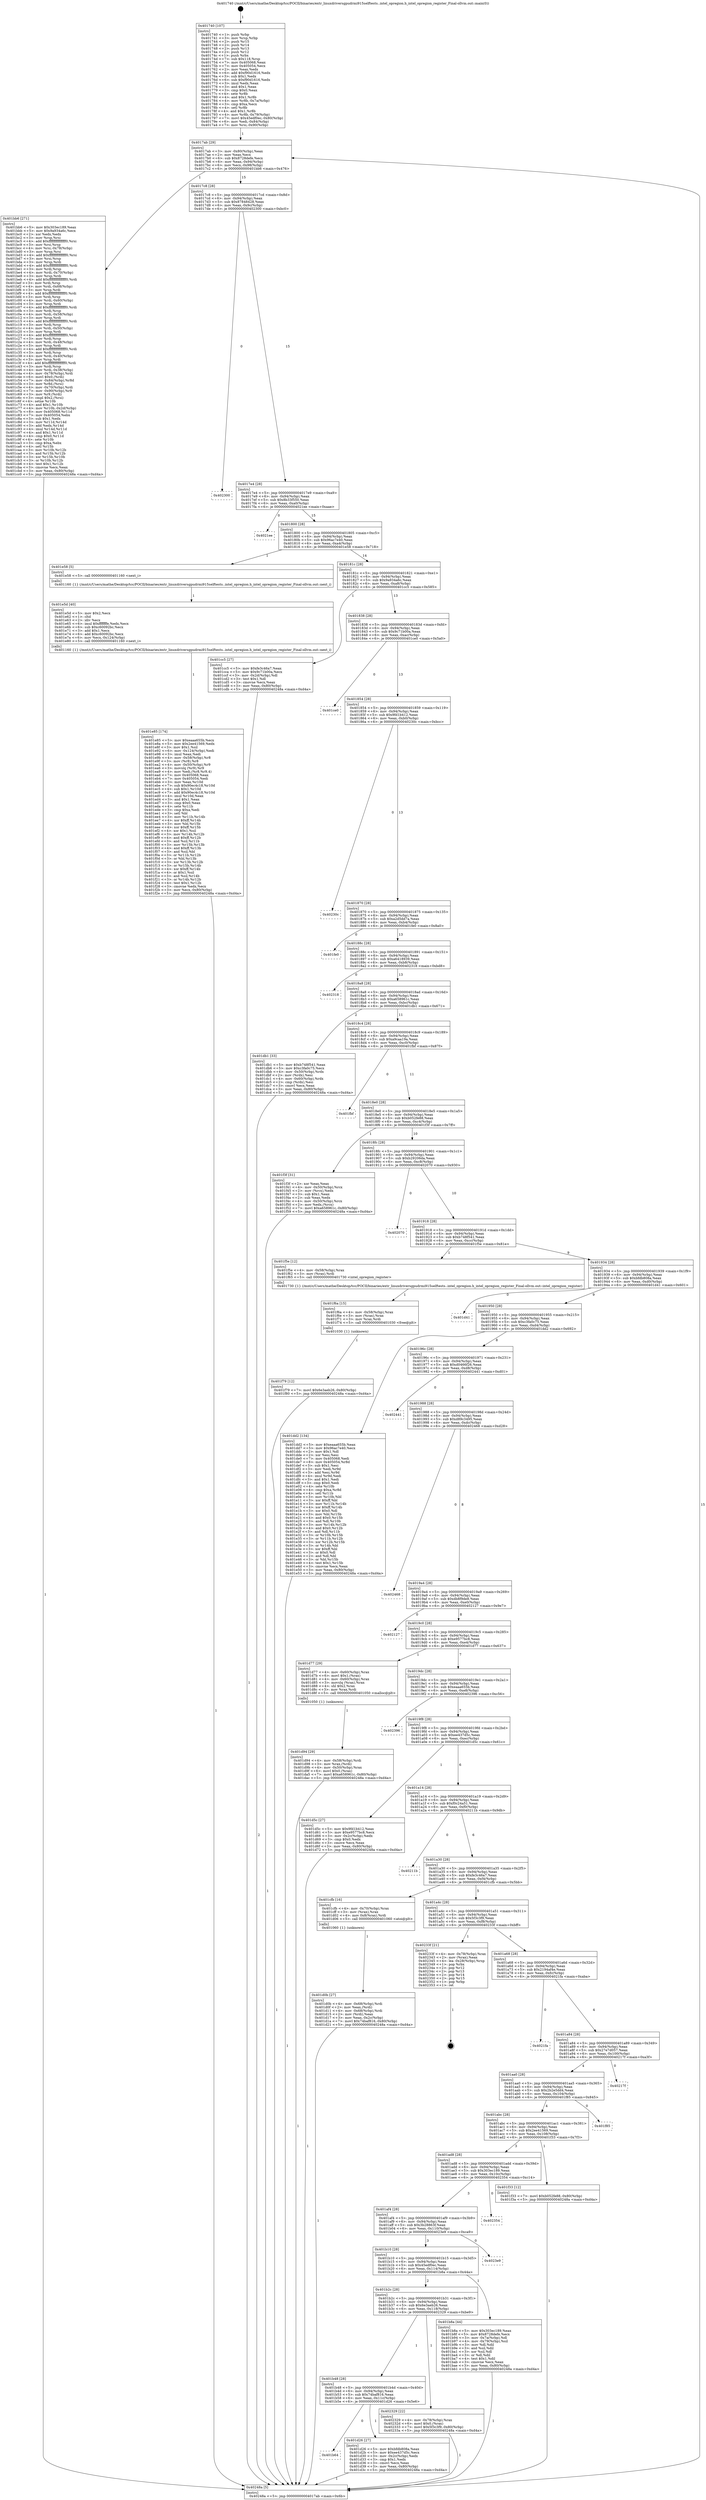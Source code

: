 digraph "0x401740" {
  label = "0x401740 (/mnt/c/Users/mathe/Desktop/tcc/POCII/binaries/extr_linuxdriversgpudrmi915selftests..intel_opregion.h_intel_opregion_register_Final-ollvm.out::main(0))"
  labelloc = "t"
  node[shape=record]

  Entry [label="",width=0.3,height=0.3,shape=circle,fillcolor=black,style=filled]
  "0x4017ab" [label="{
     0x4017ab [29]\l
     | [instrs]\l
     &nbsp;&nbsp;0x4017ab \<+3\>: mov -0x80(%rbp),%eax\l
     &nbsp;&nbsp;0x4017ae \<+2\>: mov %eax,%ecx\l
     &nbsp;&nbsp;0x4017b0 \<+6\>: sub $0x8728defe,%ecx\l
     &nbsp;&nbsp;0x4017b6 \<+6\>: mov %eax,-0x94(%rbp)\l
     &nbsp;&nbsp;0x4017bc \<+6\>: mov %ecx,-0x98(%rbp)\l
     &nbsp;&nbsp;0x4017c2 \<+6\>: je 0000000000401bb6 \<main+0x476\>\l
  }"]
  "0x401bb6" [label="{
     0x401bb6 [271]\l
     | [instrs]\l
     &nbsp;&nbsp;0x401bb6 \<+5\>: mov $0x303ec189,%eax\l
     &nbsp;&nbsp;0x401bbb \<+5\>: mov $0x9a934a6c,%ecx\l
     &nbsp;&nbsp;0x401bc0 \<+2\>: xor %edx,%edx\l
     &nbsp;&nbsp;0x401bc2 \<+3\>: mov %rsp,%rsi\l
     &nbsp;&nbsp;0x401bc5 \<+4\>: add $0xfffffffffffffff0,%rsi\l
     &nbsp;&nbsp;0x401bc9 \<+3\>: mov %rsi,%rsp\l
     &nbsp;&nbsp;0x401bcc \<+4\>: mov %rsi,-0x78(%rbp)\l
     &nbsp;&nbsp;0x401bd0 \<+3\>: mov %rsp,%rsi\l
     &nbsp;&nbsp;0x401bd3 \<+4\>: add $0xfffffffffffffff0,%rsi\l
     &nbsp;&nbsp;0x401bd7 \<+3\>: mov %rsi,%rsp\l
     &nbsp;&nbsp;0x401bda \<+3\>: mov %rsp,%rdi\l
     &nbsp;&nbsp;0x401bdd \<+4\>: add $0xfffffffffffffff0,%rdi\l
     &nbsp;&nbsp;0x401be1 \<+3\>: mov %rdi,%rsp\l
     &nbsp;&nbsp;0x401be4 \<+4\>: mov %rdi,-0x70(%rbp)\l
     &nbsp;&nbsp;0x401be8 \<+3\>: mov %rsp,%rdi\l
     &nbsp;&nbsp;0x401beb \<+4\>: add $0xfffffffffffffff0,%rdi\l
     &nbsp;&nbsp;0x401bef \<+3\>: mov %rdi,%rsp\l
     &nbsp;&nbsp;0x401bf2 \<+4\>: mov %rdi,-0x68(%rbp)\l
     &nbsp;&nbsp;0x401bf6 \<+3\>: mov %rsp,%rdi\l
     &nbsp;&nbsp;0x401bf9 \<+4\>: add $0xfffffffffffffff0,%rdi\l
     &nbsp;&nbsp;0x401bfd \<+3\>: mov %rdi,%rsp\l
     &nbsp;&nbsp;0x401c00 \<+4\>: mov %rdi,-0x60(%rbp)\l
     &nbsp;&nbsp;0x401c04 \<+3\>: mov %rsp,%rdi\l
     &nbsp;&nbsp;0x401c07 \<+4\>: add $0xfffffffffffffff0,%rdi\l
     &nbsp;&nbsp;0x401c0b \<+3\>: mov %rdi,%rsp\l
     &nbsp;&nbsp;0x401c0e \<+4\>: mov %rdi,-0x58(%rbp)\l
     &nbsp;&nbsp;0x401c12 \<+3\>: mov %rsp,%rdi\l
     &nbsp;&nbsp;0x401c15 \<+4\>: add $0xfffffffffffffff0,%rdi\l
     &nbsp;&nbsp;0x401c19 \<+3\>: mov %rdi,%rsp\l
     &nbsp;&nbsp;0x401c1c \<+4\>: mov %rdi,-0x50(%rbp)\l
     &nbsp;&nbsp;0x401c20 \<+3\>: mov %rsp,%rdi\l
     &nbsp;&nbsp;0x401c23 \<+4\>: add $0xfffffffffffffff0,%rdi\l
     &nbsp;&nbsp;0x401c27 \<+3\>: mov %rdi,%rsp\l
     &nbsp;&nbsp;0x401c2a \<+4\>: mov %rdi,-0x48(%rbp)\l
     &nbsp;&nbsp;0x401c2e \<+3\>: mov %rsp,%rdi\l
     &nbsp;&nbsp;0x401c31 \<+4\>: add $0xfffffffffffffff0,%rdi\l
     &nbsp;&nbsp;0x401c35 \<+3\>: mov %rdi,%rsp\l
     &nbsp;&nbsp;0x401c38 \<+4\>: mov %rdi,-0x40(%rbp)\l
     &nbsp;&nbsp;0x401c3c \<+3\>: mov %rsp,%rdi\l
     &nbsp;&nbsp;0x401c3f \<+4\>: add $0xfffffffffffffff0,%rdi\l
     &nbsp;&nbsp;0x401c43 \<+3\>: mov %rdi,%rsp\l
     &nbsp;&nbsp;0x401c46 \<+4\>: mov %rdi,-0x38(%rbp)\l
     &nbsp;&nbsp;0x401c4a \<+4\>: mov -0x78(%rbp),%rdi\l
     &nbsp;&nbsp;0x401c4e \<+6\>: movl $0x0,(%rdi)\l
     &nbsp;&nbsp;0x401c54 \<+7\>: mov -0x84(%rbp),%r8d\l
     &nbsp;&nbsp;0x401c5b \<+3\>: mov %r8d,(%rsi)\l
     &nbsp;&nbsp;0x401c5e \<+4\>: mov -0x70(%rbp),%rdi\l
     &nbsp;&nbsp;0x401c62 \<+7\>: mov -0x90(%rbp),%r9\l
     &nbsp;&nbsp;0x401c69 \<+3\>: mov %r9,(%rdi)\l
     &nbsp;&nbsp;0x401c6c \<+3\>: cmpl $0x2,(%rsi)\l
     &nbsp;&nbsp;0x401c6f \<+4\>: setne %r10b\l
     &nbsp;&nbsp;0x401c73 \<+4\>: and $0x1,%r10b\l
     &nbsp;&nbsp;0x401c77 \<+4\>: mov %r10b,-0x2d(%rbp)\l
     &nbsp;&nbsp;0x401c7b \<+8\>: mov 0x405068,%r11d\l
     &nbsp;&nbsp;0x401c83 \<+7\>: mov 0x405054,%ebx\l
     &nbsp;&nbsp;0x401c8a \<+3\>: sub $0x1,%edx\l
     &nbsp;&nbsp;0x401c8d \<+3\>: mov %r11d,%r14d\l
     &nbsp;&nbsp;0x401c90 \<+3\>: add %edx,%r14d\l
     &nbsp;&nbsp;0x401c93 \<+4\>: imul %r14d,%r11d\l
     &nbsp;&nbsp;0x401c97 \<+4\>: and $0x1,%r11d\l
     &nbsp;&nbsp;0x401c9b \<+4\>: cmp $0x0,%r11d\l
     &nbsp;&nbsp;0x401c9f \<+4\>: sete %r10b\l
     &nbsp;&nbsp;0x401ca3 \<+3\>: cmp $0xa,%ebx\l
     &nbsp;&nbsp;0x401ca6 \<+4\>: setl %r15b\l
     &nbsp;&nbsp;0x401caa \<+3\>: mov %r10b,%r12b\l
     &nbsp;&nbsp;0x401cad \<+3\>: and %r15b,%r12b\l
     &nbsp;&nbsp;0x401cb0 \<+3\>: xor %r15b,%r10b\l
     &nbsp;&nbsp;0x401cb3 \<+3\>: or %r10b,%r12b\l
     &nbsp;&nbsp;0x401cb6 \<+4\>: test $0x1,%r12b\l
     &nbsp;&nbsp;0x401cba \<+3\>: cmovne %ecx,%eax\l
     &nbsp;&nbsp;0x401cbd \<+3\>: mov %eax,-0x80(%rbp)\l
     &nbsp;&nbsp;0x401cc0 \<+5\>: jmp 000000000040248a \<main+0xd4a\>\l
  }"]
  "0x4017c8" [label="{
     0x4017c8 [28]\l
     | [instrs]\l
     &nbsp;&nbsp;0x4017c8 \<+5\>: jmp 00000000004017cd \<main+0x8d\>\l
     &nbsp;&nbsp;0x4017cd \<+6\>: mov -0x94(%rbp),%eax\l
     &nbsp;&nbsp;0x4017d3 \<+5\>: sub $0x87848428,%eax\l
     &nbsp;&nbsp;0x4017d8 \<+6\>: mov %eax,-0x9c(%rbp)\l
     &nbsp;&nbsp;0x4017de \<+6\>: je 0000000000402300 \<main+0xbc0\>\l
  }"]
  Exit [label="",width=0.3,height=0.3,shape=circle,fillcolor=black,style=filled,peripheries=2]
  "0x402300" [label="{
     0x402300\l
  }", style=dashed]
  "0x4017e4" [label="{
     0x4017e4 [28]\l
     | [instrs]\l
     &nbsp;&nbsp;0x4017e4 \<+5\>: jmp 00000000004017e9 \<main+0xa9\>\l
     &nbsp;&nbsp;0x4017e9 \<+6\>: mov -0x94(%rbp),%eax\l
     &nbsp;&nbsp;0x4017ef \<+5\>: sub $0x8b33f550,%eax\l
     &nbsp;&nbsp;0x4017f4 \<+6\>: mov %eax,-0xa0(%rbp)\l
     &nbsp;&nbsp;0x4017fa \<+6\>: je 00000000004021ee \<main+0xaae\>\l
  }"]
  "0x401f79" [label="{
     0x401f79 [12]\l
     | [instrs]\l
     &nbsp;&nbsp;0x401f79 \<+7\>: movl $0x6e3aeb26,-0x80(%rbp)\l
     &nbsp;&nbsp;0x401f80 \<+5\>: jmp 000000000040248a \<main+0xd4a\>\l
  }"]
  "0x4021ee" [label="{
     0x4021ee\l
  }", style=dashed]
  "0x401800" [label="{
     0x401800 [28]\l
     | [instrs]\l
     &nbsp;&nbsp;0x401800 \<+5\>: jmp 0000000000401805 \<main+0xc5\>\l
     &nbsp;&nbsp;0x401805 \<+6\>: mov -0x94(%rbp),%eax\l
     &nbsp;&nbsp;0x40180b \<+5\>: sub $0x96ac7e40,%eax\l
     &nbsp;&nbsp;0x401810 \<+6\>: mov %eax,-0xa4(%rbp)\l
     &nbsp;&nbsp;0x401816 \<+6\>: je 0000000000401e58 \<main+0x718\>\l
  }"]
  "0x401f6a" [label="{
     0x401f6a [15]\l
     | [instrs]\l
     &nbsp;&nbsp;0x401f6a \<+4\>: mov -0x58(%rbp),%rax\l
     &nbsp;&nbsp;0x401f6e \<+3\>: mov (%rax),%rax\l
     &nbsp;&nbsp;0x401f71 \<+3\>: mov %rax,%rdi\l
     &nbsp;&nbsp;0x401f74 \<+5\>: call 0000000000401030 \<free@plt\>\l
     | [calls]\l
     &nbsp;&nbsp;0x401030 \{1\} (unknown)\l
  }"]
  "0x401e58" [label="{
     0x401e58 [5]\l
     | [instrs]\l
     &nbsp;&nbsp;0x401e58 \<+5\>: call 0000000000401160 \<next_i\>\l
     | [calls]\l
     &nbsp;&nbsp;0x401160 \{1\} (/mnt/c/Users/mathe/Desktop/tcc/POCII/binaries/extr_linuxdriversgpudrmi915selftests..intel_opregion.h_intel_opregion_register_Final-ollvm.out::next_i)\l
  }"]
  "0x40181c" [label="{
     0x40181c [28]\l
     | [instrs]\l
     &nbsp;&nbsp;0x40181c \<+5\>: jmp 0000000000401821 \<main+0xe1\>\l
     &nbsp;&nbsp;0x401821 \<+6\>: mov -0x94(%rbp),%eax\l
     &nbsp;&nbsp;0x401827 \<+5\>: sub $0x9a934a6c,%eax\l
     &nbsp;&nbsp;0x40182c \<+6\>: mov %eax,-0xa8(%rbp)\l
     &nbsp;&nbsp;0x401832 \<+6\>: je 0000000000401cc5 \<main+0x585\>\l
  }"]
  "0x401e85" [label="{
     0x401e85 [174]\l
     | [instrs]\l
     &nbsp;&nbsp;0x401e85 \<+5\>: mov $0xeaaa655b,%ecx\l
     &nbsp;&nbsp;0x401e8a \<+5\>: mov $0x2ee41569,%edx\l
     &nbsp;&nbsp;0x401e8f \<+3\>: mov $0x1,%sil\l
     &nbsp;&nbsp;0x401e92 \<+6\>: mov -0x124(%rbp),%edi\l
     &nbsp;&nbsp;0x401e98 \<+3\>: imul %eax,%edi\l
     &nbsp;&nbsp;0x401e9b \<+4\>: mov -0x58(%rbp),%r8\l
     &nbsp;&nbsp;0x401e9f \<+3\>: mov (%r8),%r8\l
     &nbsp;&nbsp;0x401ea2 \<+4\>: mov -0x50(%rbp),%r9\l
     &nbsp;&nbsp;0x401ea6 \<+3\>: movslq (%r9),%r9\l
     &nbsp;&nbsp;0x401ea9 \<+4\>: mov %edi,(%r8,%r9,4)\l
     &nbsp;&nbsp;0x401ead \<+7\>: mov 0x405068,%eax\l
     &nbsp;&nbsp;0x401eb4 \<+7\>: mov 0x405054,%edi\l
     &nbsp;&nbsp;0x401ebb \<+3\>: mov %eax,%r10d\l
     &nbsp;&nbsp;0x401ebe \<+7\>: sub $0x90ec4c18,%r10d\l
     &nbsp;&nbsp;0x401ec5 \<+4\>: sub $0x1,%r10d\l
     &nbsp;&nbsp;0x401ec9 \<+7\>: add $0x90ec4c18,%r10d\l
     &nbsp;&nbsp;0x401ed0 \<+4\>: imul %r10d,%eax\l
     &nbsp;&nbsp;0x401ed4 \<+3\>: and $0x1,%eax\l
     &nbsp;&nbsp;0x401ed7 \<+3\>: cmp $0x0,%eax\l
     &nbsp;&nbsp;0x401eda \<+4\>: sete %r11b\l
     &nbsp;&nbsp;0x401ede \<+3\>: cmp $0xa,%edi\l
     &nbsp;&nbsp;0x401ee1 \<+3\>: setl %bl\l
     &nbsp;&nbsp;0x401ee4 \<+3\>: mov %r11b,%r14b\l
     &nbsp;&nbsp;0x401ee7 \<+4\>: xor $0xff,%r14b\l
     &nbsp;&nbsp;0x401eeb \<+3\>: mov %bl,%r15b\l
     &nbsp;&nbsp;0x401eee \<+4\>: xor $0xff,%r15b\l
     &nbsp;&nbsp;0x401ef2 \<+4\>: xor $0x1,%sil\l
     &nbsp;&nbsp;0x401ef6 \<+3\>: mov %r14b,%r12b\l
     &nbsp;&nbsp;0x401ef9 \<+4\>: and $0xff,%r12b\l
     &nbsp;&nbsp;0x401efd \<+3\>: and %sil,%r11b\l
     &nbsp;&nbsp;0x401f00 \<+3\>: mov %r15b,%r13b\l
     &nbsp;&nbsp;0x401f03 \<+4\>: and $0xff,%r13b\l
     &nbsp;&nbsp;0x401f07 \<+3\>: and %sil,%bl\l
     &nbsp;&nbsp;0x401f0a \<+3\>: or %r11b,%r12b\l
     &nbsp;&nbsp;0x401f0d \<+3\>: or %bl,%r13b\l
     &nbsp;&nbsp;0x401f10 \<+3\>: xor %r13b,%r12b\l
     &nbsp;&nbsp;0x401f13 \<+3\>: or %r15b,%r14b\l
     &nbsp;&nbsp;0x401f16 \<+4\>: xor $0xff,%r14b\l
     &nbsp;&nbsp;0x401f1a \<+4\>: or $0x1,%sil\l
     &nbsp;&nbsp;0x401f1e \<+3\>: and %sil,%r14b\l
     &nbsp;&nbsp;0x401f21 \<+3\>: or %r14b,%r12b\l
     &nbsp;&nbsp;0x401f24 \<+4\>: test $0x1,%r12b\l
     &nbsp;&nbsp;0x401f28 \<+3\>: cmovne %edx,%ecx\l
     &nbsp;&nbsp;0x401f2b \<+3\>: mov %ecx,-0x80(%rbp)\l
     &nbsp;&nbsp;0x401f2e \<+5\>: jmp 000000000040248a \<main+0xd4a\>\l
  }"]
  "0x401cc5" [label="{
     0x401cc5 [27]\l
     | [instrs]\l
     &nbsp;&nbsp;0x401cc5 \<+5\>: mov $0xfe3c46a7,%eax\l
     &nbsp;&nbsp;0x401cca \<+5\>: mov $0x9c71b00a,%ecx\l
     &nbsp;&nbsp;0x401ccf \<+3\>: mov -0x2d(%rbp),%dl\l
     &nbsp;&nbsp;0x401cd2 \<+3\>: test $0x1,%dl\l
     &nbsp;&nbsp;0x401cd5 \<+3\>: cmovne %ecx,%eax\l
     &nbsp;&nbsp;0x401cd8 \<+3\>: mov %eax,-0x80(%rbp)\l
     &nbsp;&nbsp;0x401cdb \<+5\>: jmp 000000000040248a \<main+0xd4a\>\l
  }"]
  "0x401838" [label="{
     0x401838 [28]\l
     | [instrs]\l
     &nbsp;&nbsp;0x401838 \<+5\>: jmp 000000000040183d \<main+0xfd\>\l
     &nbsp;&nbsp;0x40183d \<+6\>: mov -0x94(%rbp),%eax\l
     &nbsp;&nbsp;0x401843 \<+5\>: sub $0x9c71b00a,%eax\l
     &nbsp;&nbsp;0x401848 \<+6\>: mov %eax,-0xac(%rbp)\l
     &nbsp;&nbsp;0x40184e \<+6\>: je 0000000000401ce0 \<main+0x5a0\>\l
  }"]
  "0x401e5d" [label="{
     0x401e5d [40]\l
     | [instrs]\l
     &nbsp;&nbsp;0x401e5d \<+5\>: mov $0x2,%ecx\l
     &nbsp;&nbsp;0x401e62 \<+1\>: cltd\l
     &nbsp;&nbsp;0x401e63 \<+2\>: idiv %ecx\l
     &nbsp;&nbsp;0x401e65 \<+6\>: imul $0xfffffffe,%edx,%ecx\l
     &nbsp;&nbsp;0x401e6b \<+6\>: sub $0xc60092bc,%ecx\l
     &nbsp;&nbsp;0x401e71 \<+3\>: add $0x1,%ecx\l
     &nbsp;&nbsp;0x401e74 \<+6\>: add $0xc60092bc,%ecx\l
     &nbsp;&nbsp;0x401e7a \<+6\>: mov %ecx,-0x124(%rbp)\l
     &nbsp;&nbsp;0x401e80 \<+5\>: call 0000000000401160 \<next_i\>\l
     | [calls]\l
     &nbsp;&nbsp;0x401160 \{1\} (/mnt/c/Users/mathe/Desktop/tcc/POCII/binaries/extr_linuxdriversgpudrmi915selftests..intel_opregion.h_intel_opregion_register_Final-ollvm.out::next_i)\l
  }"]
  "0x401ce0" [label="{
     0x401ce0\l
  }", style=dashed]
  "0x401854" [label="{
     0x401854 [28]\l
     | [instrs]\l
     &nbsp;&nbsp;0x401854 \<+5\>: jmp 0000000000401859 \<main+0x119\>\l
     &nbsp;&nbsp;0x401859 \<+6\>: mov -0x94(%rbp),%eax\l
     &nbsp;&nbsp;0x40185f \<+5\>: sub $0x9fd1b412,%eax\l
     &nbsp;&nbsp;0x401864 \<+6\>: mov %eax,-0xb0(%rbp)\l
     &nbsp;&nbsp;0x40186a \<+6\>: je 000000000040230c \<main+0xbcc\>\l
  }"]
  "0x401d94" [label="{
     0x401d94 [29]\l
     | [instrs]\l
     &nbsp;&nbsp;0x401d94 \<+4\>: mov -0x58(%rbp),%rdi\l
     &nbsp;&nbsp;0x401d98 \<+3\>: mov %rax,(%rdi)\l
     &nbsp;&nbsp;0x401d9b \<+4\>: mov -0x50(%rbp),%rax\l
     &nbsp;&nbsp;0x401d9f \<+6\>: movl $0x0,(%rax)\l
     &nbsp;&nbsp;0x401da5 \<+7\>: movl $0xa658961c,-0x80(%rbp)\l
     &nbsp;&nbsp;0x401dac \<+5\>: jmp 000000000040248a \<main+0xd4a\>\l
  }"]
  "0x40230c" [label="{
     0x40230c\l
  }", style=dashed]
  "0x401870" [label="{
     0x401870 [28]\l
     | [instrs]\l
     &nbsp;&nbsp;0x401870 \<+5\>: jmp 0000000000401875 \<main+0x135\>\l
     &nbsp;&nbsp;0x401875 \<+6\>: mov -0x94(%rbp),%eax\l
     &nbsp;&nbsp;0x40187b \<+5\>: sub $0xa2d5dd7a,%eax\l
     &nbsp;&nbsp;0x401880 \<+6\>: mov %eax,-0xb4(%rbp)\l
     &nbsp;&nbsp;0x401886 \<+6\>: je 0000000000401fe0 \<main+0x8a0\>\l
  }"]
  "0x401b64" [label="{
     0x401b64\l
  }", style=dashed]
  "0x401fe0" [label="{
     0x401fe0\l
  }", style=dashed]
  "0x40188c" [label="{
     0x40188c [28]\l
     | [instrs]\l
     &nbsp;&nbsp;0x40188c \<+5\>: jmp 0000000000401891 \<main+0x151\>\l
     &nbsp;&nbsp;0x401891 \<+6\>: mov -0x94(%rbp),%eax\l
     &nbsp;&nbsp;0x401897 \<+5\>: sub $0xa6418939,%eax\l
     &nbsp;&nbsp;0x40189c \<+6\>: mov %eax,-0xb8(%rbp)\l
     &nbsp;&nbsp;0x4018a2 \<+6\>: je 0000000000402318 \<main+0xbd8\>\l
  }"]
  "0x401d26" [label="{
     0x401d26 [27]\l
     | [instrs]\l
     &nbsp;&nbsp;0x401d26 \<+5\>: mov $0xbfdb808a,%eax\l
     &nbsp;&nbsp;0x401d2b \<+5\>: mov $0xee437d5c,%ecx\l
     &nbsp;&nbsp;0x401d30 \<+3\>: mov -0x2c(%rbp),%edx\l
     &nbsp;&nbsp;0x401d33 \<+3\>: cmp $0x1,%edx\l
     &nbsp;&nbsp;0x401d36 \<+3\>: cmovl %ecx,%eax\l
     &nbsp;&nbsp;0x401d39 \<+3\>: mov %eax,-0x80(%rbp)\l
     &nbsp;&nbsp;0x401d3c \<+5\>: jmp 000000000040248a \<main+0xd4a\>\l
  }"]
  "0x402318" [label="{
     0x402318\l
  }", style=dashed]
  "0x4018a8" [label="{
     0x4018a8 [28]\l
     | [instrs]\l
     &nbsp;&nbsp;0x4018a8 \<+5\>: jmp 00000000004018ad \<main+0x16d\>\l
     &nbsp;&nbsp;0x4018ad \<+6\>: mov -0x94(%rbp),%eax\l
     &nbsp;&nbsp;0x4018b3 \<+5\>: sub $0xa658961c,%eax\l
     &nbsp;&nbsp;0x4018b8 \<+6\>: mov %eax,-0xbc(%rbp)\l
     &nbsp;&nbsp;0x4018be \<+6\>: je 0000000000401db1 \<main+0x671\>\l
  }"]
  "0x401b48" [label="{
     0x401b48 [28]\l
     | [instrs]\l
     &nbsp;&nbsp;0x401b48 \<+5\>: jmp 0000000000401b4d \<main+0x40d\>\l
     &nbsp;&nbsp;0x401b4d \<+6\>: mov -0x94(%rbp),%eax\l
     &nbsp;&nbsp;0x401b53 \<+5\>: sub $0x74baf816,%eax\l
     &nbsp;&nbsp;0x401b58 \<+6\>: mov %eax,-0x11c(%rbp)\l
     &nbsp;&nbsp;0x401b5e \<+6\>: je 0000000000401d26 \<main+0x5e6\>\l
  }"]
  "0x401db1" [label="{
     0x401db1 [33]\l
     | [instrs]\l
     &nbsp;&nbsp;0x401db1 \<+5\>: mov $0xb748f541,%eax\l
     &nbsp;&nbsp;0x401db6 \<+5\>: mov $0xc3fa0c75,%ecx\l
     &nbsp;&nbsp;0x401dbb \<+4\>: mov -0x50(%rbp),%rdx\l
     &nbsp;&nbsp;0x401dbf \<+2\>: mov (%rdx),%esi\l
     &nbsp;&nbsp;0x401dc1 \<+4\>: mov -0x60(%rbp),%rdx\l
     &nbsp;&nbsp;0x401dc5 \<+2\>: cmp (%rdx),%esi\l
     &nbsp;&nbsp;0x401dc7 \<+3\>: cmovl %ecx,%eax\l
     &nbsp;&nbsp;0x401dca \<+3\>: mov %eax,-0x80(%rbp)\l
     &nbsp;&nbsp;0x401dcd \<+5\>: jmp 000000000040248a \<main+0xd4a\>\l
  }"]
  "0x4018c4" [label="{
     0x4018c4 [28]\l
     | [instrs]\l
     &nbsp;&nbsp;0x4018c4 \<+5\>: jmp 00000000004018c9 \<main+0x189\>\l
     &nbsp;&nbsp;0x4018c9 \<+6\>: mov -0x94(%rbp),%eax\l
     &nbsp;&nbsp;0x4018cf \<+5\>: sub $0xa9caa19a,%eax\l
     &nbsp;&nbsp;0x4018d4 \<+6\>: mov %eax,-0xc0(%rbp)\l
     &nbsp;&nbsp;0x4018da \<+6\>: je 0000000000401fbf \<main+0x87f\>\l
  }"]
  "0x402329" [label="{
     0x402329 [22]\l
     | [instrs]\l
     &nbsp;&nbsp;0x402329 \<+4\>: mov -0x78(%rbp),%rax\l
     &nbsp;&nbsp;0x40232d \<+6\>: movl $0x0,(%rax)\l
     &nbsp;&nbsp;0x402333 \<+7\>: movl $0x5f3c3f9,-0x80(%rbp)\l
     &nbsp;&nbsp;0x40233a \<+5\>: jmp 000000000040248a \<main+0xd4a\>\l
  }"]
  "0x401fbf" [label="{
     0x401fbf\l
  }", style=dashed]
  "0x4018e0" [label="{
     0x4018e0 [28]\l
     | [instrs]\l
     &nbsp;&nbsp;0x4018e0 \<+5\>: jmp 00000000004018e5 \<main+0x1a5\>\l
     &nbsp;&nbsp;0x4018e5 \<+6\>: mov -0x94(%rbp),%eax\l
     &nbsp;&nbsp;0x4018eb \<+5\>: sub $0xb052fe88,%eax\l
     &nbsp;&nbsp;0x4018f0 \<+6\>: mov %eax,-0xc4(%rbp)\l
     &nbsp;&nbsp;0x4018f6 \<+6\>: je 0000000000401f3f \<main+0x7ff\>\l
  }"]
  "0x401d0b" [label="{
     0x401d0b [27]\l
     | [instrs]\l
     &nbsp;&nbsp;0x401d0b \<+4\>: mov -0x68(%rbp),%rdi\l
     &nbsp;&nbsp;0x401d0f \<+2\>: mov %eax,(%rdi)\l
     &nbsp;&nbsp;0x401d11 \<+4\>: mov -0x68(%rbp),%rdi\l
     &nbsp;&nbsp;0x401d15 \<+2\>: mov (%rdi),%eax\l
     &nbsp;&nbsp;0x401d17 \<+3\>: mov %eax,-0x2c(%rbp)\l
     &nbsp;&nbsp;0x401d1a \<+7\>: movl $0x74baf816,-0x80(%rbp)\l
     &nbsp;&nbsp;0x401d21 \<+5\>: jmp 000000000040248a \<main+0xd4a\>\l
  }"]
  "0x401f3f" [label="{
     0x401f3f [31]\l
     | [instrs]\l
     &nbsp;&nbsp;0x401f3f \<+2\>: xor %eax,%eax\l
     &nbsp;&nbsp;0x401f41 \<+4\>: mov -0x50(%rbp),%rcx\l
     &nbsp;&nbsp;0x401f45 \<+2\>: mov (%rcx),%edx\l
     &nbsp;&nbsp;0x401f47 \<+3\>: sub $0x1,%eax\l
     &nbsp;&nbsp;0x401f4a \<+2\>: sub %eax,%edx\l
     &nbsp;&nbsp;0x401f4c \<+4\>: mov -0x50(%rbp),%rcx\l
     &nbsp;&nbsp;0x401f50 \<+2\>: mov %edx,(%rcx)\l
     &nbsp;&nbsp;0x401f52 \<+7\>: movl $0xa658961c,-0x80(%rbp)\l
     &nbsp;&nbsp;0x401f59 \<+5\>: jmp 000000000040248a \<main+0xd4a\>\l
  }"]
  "0x4018fc" [label="{
     0x4018fc [28]\l
     | [instrs]\l
     &nbsp;&nbsp;0x4018fc \<+5\>: jmp 0000000000401901 \<main+0x1c1\>\l
     &nbsp;&nbsp;0x401901 \<+6\>: mov -0x94(%rbp),%eax\l
     &nbsp;&nbsp;0x401907 \<+5\>: sub $0xb29206da,%eax\l
     &nbsp;&nbsp;0x40190c \<+6\>: mov %eax,-0xc8(%rbp)\l
     &nbsp;&nbsp;0x401912 \<+6\>: je 0000000000402070 \<main+0x930\>\l
  }"]
  "0x401740" [label="{
     0x401740 [107]\l
     | [instrs]\l
     &nbsp;&nbsp;0x401740 \<+1\>: push %rbp\l
     &nbsp;&nbsp;0x401741 \<+3\>: mov %rsp,%rbp\l
     &nbsp;&nbsp;0x401744 \<+2\>: push %r15\l
     &nbsp;&nbsp;0x401746 \<+2\>: push %r14\l
     &nbsp;&nbsp;0x401748 \<+2\>: push %r13\l
     &nbsp;&nbsp;0x40174a \<+2\>: push %r12\l
     &nbsp;&nbsp;0x40174c \<+1\>: push %rbx\l
     &nbsp;&nbsp;0x40174d \<+7\>: sub $0x118,%rsp\l
     &nbsp;&nbsp;0x401754 \<+7\>: mov 0x405068,%eax\l
     &nbsp;&nbsp;0x40175b \<+7\>: mov 0x405054,%ecx\l
     &nbsp;&nbsp;0x401762 \<+2\>: mov %eax,%edx\l
     &nbsp;&nbsp;0x401764 \<+6\>: add $0xf90d1616,%edx\l
     &nbsp;&nbsp;0x40176a \<+3\>: sub $0x1,%edx\l
     &nbsp;&nbsp;0x40176d \<+6\>: sub $0xf90d1616,%edx\l
     &nbsp;&nbsp;0x401773 \<+3\>: imul %edx,%eax\l
     &nbsp;&nbsp;0x401776 \<+3\>: and $0x1,%eax\l
     &nbsp;&nbsp;0x401779 \<+3\>: cmp $0x0,%eax\l
     &nbsp;&nbsp;0x40177c \<+4\>: sete %r8b\l
     &nbsp;&nbsp;0x401780 \<+4\>: and $0x1,%r8b\l
     &nbsp;&nbsp;0x401784 \<+4\>: mov %r8b,-0x7a(%rbp)\l
     &nbsp;&nbsp;0x401788 \<+3\>: cmp $0xa,%ecx\l
     &nbsp;&nbsp;0x40178b \<+4\>: setl %r8b\l
     &nbsp;&nbsp;0x40178f \<+4\>: and $0x1,%r8b\l
     &nbsp;&nbsp;0x401793 \<+4\>: mov %r8b,-0x79(%rbp)\l
     &nbsp;&nbsp;0x401797 \<+7\>: movl $0x45edf0ec,-0x80(%rbp)\l
     &nbsp;&nbsp;0x40179e \<+6\>: mov %edi,-0x84(%rbp)\l
     &nbsp;&nbsp;0x4017a4 \<+7\>: mov %rsi,-0x90(%rbp)\l
  }"]
  "0x402070" [label="{
     0x402070\l
  }", style=dashed]
  "0x401918" [label="{
     0x401918 [28]\l
     | [instrs]\l
     &nbsp;&nbsp;0x401918 \<+5\>: jmp 000000000040191d \<main+0x1dd\>\l
     &nbsp;&nbsp;0x40191d \<+6\>: mov -0x94(%rbp),%eax\l
     &nbsp;&nbsp;0x401923 \<+5\>: sub $0xb748f541,%eax\l
     &nbsp;&nbsp;0x401928 \<+6\>: mov %eax,-0xcc(%rbp)\l
     &nbsp;&nbsp;0x40192e \<+6\>: je 0000000000401f5e \<main+0x81e\>\l
  }"]
  "0x40248a" [label="{
     0x40248a [5]\l
     | [instrs]\l
     &nbsp;&nbsp;0x40248a \<+5\>: jmp 00000000004017ab \<main+0x6b\>\l
  }"]
  "0x401f5e" [label="{
     0x401f5e [12]\l
     | [instrs]\l
     &nbsp;&nbsp;0x401f5e \<+4\>: mov -0x58(%rbp),%rax\l
     &nbsp;&nbsp;0x401f62 \<+3\>: mov (%rax),%rdi\l
     &nbsp;&nbsp;0x401f65 \<+5\>: call 0000000000401730 \<intel_opregion_register\>\l
     | [calls]\l
     &nbsp;&nbsp;0x401730 \{1\} (/mnt/c/Users/mathe/Desktop/tcc/POCII/binaries/extr_linuxdriversgpudrmi915selftests..intel_opregion.h_intel_opregion_register_Final-ollvm.out::intel_opregion_register)\l
  }"]
  "0x401934" [label="{
     0x401934 [28]\l
     | [instrs]\l
     &nbsp;&nbsp;0x401934 \<+5\>: jmp 0000000000401939 \<main+0x1f9\>\l
     &nbsp;&nbsp;0x401939 \<+6\>: mov -0x94(%rbp),%eax\l
     &nbsp;&nbsp;0x40193f \<+5\>: sub $0xbfdb808a,%eax\l
     &nbsp;&nbsp;0x401944 \<+6\>: mov %eax,-0xd0(%rbp)\l
     &nbsp;&nbsp;0x40194a \<+6\>: je 0000000000401d41 \<main+0x601\>\l
  }"]
  "0x401b2c" [label="{
     0x401b2c [28]\l
     | [instrs]\l
     &nbsp;&nbsp;0x401b2c \<+5\>: jmp 0000000000401b31 \<main+0x3f1\>\l
     &nbsp;&nbsp;0x401b31 \<+6\>: mov -0x94(%rbp),%eax\l
     &nbsp;&nbsp;0x401b37 \<+5\>: sub $0x6e3aeb26,%eax\l
     &nbsp;&nbsp;0x401b3c \<+6\>: mov %eax,-0x118(%rbp)\l
     &nbsp;&nbsp;0x401b42 \<+6\>: je 0000000000402329 \<main+0xbe9\>\l
  }"]
  "0x401d41" [label="{
     0x401d41\l
  }", style=dashed]
  "0x401950" [label="{
     0x401950 [28]\l
     | [instrs]\l
     &nbsp;&nbsp;0x401950 \<+5\>: jmp 0000000000401955 \<main+0x215\>\l
     &nbsp;&nbsp;0x401955 \<+6\>: mov -0x94(%rbp),%eax\l
     &nbsp;&nbsp;0x40195b \<+5\>: sub $0xc3fa0c75,%eax\l
     &nbsp;&nbsp;0x401960 \<+6\>: mov %eax,-0xd4(%rbp)\l
     &nbsp;&nbsp;0x401966 \<+6\>: je 0000000000401dd2 \<main+0x692\>\l
  }"]
  "0x401b8a" [label="{
     0x401b8a [44]\l
     | [instrs]\l
     &nbsp;&nbsp;0x401b8a \<+5\>: mov $0x303ec189,%eax\l
     &nbsp;&nbsp;0x401b8f \<+5\>: mov $0x8728defe,%ecx\l
     &nbsp;&nbsp;0x401b94 \<+3\>: mov -0x7a(%rbp),%dl\l
     &nbsp;&nbsp;0x401b97 \<+4\>: mov -0x79(%rbp),%sil\l
     &nbsp;&nbsp;0x401b9b \<+3\>: mov %dl,%dil\l
     &nbsp;&nbsp;0x401b9e \<+3\>: and %sil,%dil\l
     &nbsp;&nbsp;0x401ba1 \<+3\>: xor %sil,%dl\l
     &nbsp;&nbsp;0x401ba4 \<+3\>: or %dl,%dil\l
     &nbsp;&nbsp;0x401ba7 \<+4\>: test $0x1,%dil\l
     &nbsp;&nbsp;0x401bab \<+3\>: cmovne %ecx,%eax\l
     &nbsp;&nbsp;0x401bae \<+3\>: mov %eax,-0x80(%rbp)\l
     &nbsp;&nbsp;0x401bb1 \<+5\>: jmp 000000000040248a \<main+0xd4a\>\l
  }"]
  "0x401dd2" [label="{
     0x401dd2 [134]\l
     | [instrs]\l
     &nbsp;&nbsp;0x401dd2 \<+5\>: mov $0xeaaa655b,%eax\l
     &nbsp;&nbsp;0x401dd7 \<+5\>: mov $0x96ac7e40,%ecx\l
     &nbsp;&nbsp;0x401ddc \<+2\>: mov $0x1,%dl\l
     &nbsp;&nbsp;0x401dde \<+2\>: xor %esi,%esi\l
     &nbsp;&nbsp;0x401de0 \<+7\>: mov 0x405068,%edi\l
     &nbsp;&nbsp;0x401de7 \<+8\>: mov 0x405054,%r8d\l
     &nbsp;&nbsp;0x401def \<+3\>: sub $0x1,%esi\l
     &nbsp;&nbsp;0x401df2 \<+3\>: mov %edi,%r9d\l
     &nbsp;&nbsp;0x401df5 \<+3\>: add %esi,%r9d\l
     &nbsp;&nbsp;0x401df8 \<+4\>: imul %r9d,%edi\l
     &nbsp;&nbsp;0x401dfc \<+3\>: and $0x1,%edi\l
     &nbsp;&nbsp;0x401dff \<+3\>: cmp $0x0,%edi\l
     &nbsp;&nbsp;0x401e02 \<+4\>: sete %r10b\l
     &nbsp;&nbsp;0x401e06 \<+4\>: cmp $0xa,%r8d\l
     &nbsp;&nbsp;0x401e0a \<+4\>: setl %r11b\l
     &nbsp;&nbsp;0x401e0e \<+3\>: mov %r10b,%bl\l
     &nbsp;&nbsp;0x401e11 \<+3\>: xor $0xff,%bl\l
     &nbsp;&nbsp;0x401e14 \<+3\>: mov %r11b,%r14b\l
     &nbsp;&nbsp;0x401e17 \<+4\>: xor $0xff,%r14b\l
     &nbsp;&nbsp;0x401e1b \<+3\>: xor $0x0,%dl\l
     &nbsp;&nbsp;0x401e1e \<+3\>: mov %bl,%r15b\l
     &nbsp;&nbsp;0x401e21 \<+4\>: and $0x0,%r15b\l
     &nbsp;&nbsp;0x401e25 \<+3\>: and %dl,%r10b\l
     &nbsp;&nbsp;0x401e28 \<+3\>: mov %r14b,%r12b\l
     &nbsp;&nbsp;0x401e2b \<+4\>: and $0x0,%r12b\l
     &nbsp;&nbsp;0x401e2f \<+3\>: and %dl,%r11b\l
     &nbsp;&nbsp;0x401e32 \<+3\>: or %r10b,%r15b\l
     &nbsp;&nbsp;0x401e35 \<+3\>: or %r11b,%r12b\l
     &nbsp;&nbsp;0x401e38 \<+3\>: xor %r12b,%r15b\l
     &nbsp;&nbsp;0x401e3b \<+3\>: or %r14b,%bl\l
     &nbsp;&nbsp;0x401e3e \<+3\>: xor $0xff,%bl\l
     &nbsp;&nbsp;0x401e41 \<+3\>: or $0x0,%dl\l
     &nbsp;&nbsp;0x401e44 \<+2\>: and %dl,%bl\l
     &nbsp;&nbsp;0x401e46 \<+3\>: or %bl,%r15b\l
     &nbsp;&nbsp;0x401e49 \<+4\>: test $0x1,%r15b\l
     &nbsp;&nbsp;0x401e4d \<+3\>: cmovne %ecx,%eax\l
     &nbsp;&nbsp;0x401e50 \<+3\>: mov %eax,-0x80(%rbp)\l
     &nbsp;&nbsp;0x401e53 \<+5\>: jmp 000000000040248a \<main+0xd4a\>\l
  }"]
  "0x40196c" [label="{
     0x40196c [28]\l
     | [instrs]\l
     &nbsp;&nbsp;0x40196c \<+5\>: jmp 0000000000401971 \<main+0x231\>\l
     &nbsp;&nbsp;0x401971 \<+6\>: mov -0x94(%rbp),%eax\l
     &nbsp;&nbsp;0x401977 \<+5\>: sub $0xd0466f26,%eax\l
     &nbsp;&nbsp;0x40197c \<+6\>: mov %eax,-0xd8(%rbp)\l
     &nbsp;&nbsp;0x401982 \<+6\>: je 0000000000402441 \<main+0xd01\>\l
  }"]
  "0x401b10" [label="{
     0x401b10 [28]\l
     | [instrs]\l
     &nbsp;&nbsp;0x401b10 \<+5\>: jmp 0000000000401b15 \<main+0x3d5\>\l
     &nbsp;&nbsp;0x401b15 \<+6\>: mov -0x94(%rbp),%eax\l
     &nbsp;&nbsp;0x401b1b \<+5\>: sub $0x45edf0ec,%eax\l
     &nbsp;&nbsp;0x401b20 \<+6\>: mov %eax,-0x114(%rbp)\l
     &nbsp;&nbsp;0x401b26 \<+6\>: je 0000000000401b8a \<main+0x44a\>\l
  }"]
  "0x402441" [label="{
     0x402441\l
  }", style=dashed]
  "0x401988" [label="{
     0x401988 [28]\l
     | [instrs]\l
     &nbsp;&nbsp;0x401988 \<+5\>: jmp 000000000040198d \<main+0x24d\>\l
     &nbsp;&nbsp;0x40198d \<+6\>: mov -0x94(%rbp),%eax\l
     &nbsp;&nbsp;0x401993 \<+5\>: sub $0xd89c3495,%eax\l
     &nbsp;&nbsp;0x401998 \<+6\>: mov %eax,-0xdc(%rbp)\l
     &nbsp;&nbsp;0x40199e \<+6\>: je 0000000000402468 \<main+0xd28\>\l
  }"]
  "0x4023e9" [label="{
     0x4023e9\l
  }", style=dashed]
  "0x402468" [label="{
     0x402468\l
  }", style=dashed]
  "0x4019a4" [label="{
     0x4019a4 [28]\l
     | [instrs]\l
     &nbsp;&nbsp;0x4019a4 \<+5\>: jmp 00000000004019a9 \<main+0x269\>\l
     &nbsp;&nbsp;0x4019a9 \<+6\>: mov -0x94(%rbp),%eax\l
     &nbsp;&nbsp;0x4019af \<+5\>: sub $0xdb8f9de8,%eax\l
     &nbsp;&nbsp;0x4019b4 \<+6\>: mov %eax,-0xe0(%rbp)\l
     &nbsp;&nbsp;0x4019ba \<+6\>: je 0000000000402127 \<main+0x9e7\>\l
  }"]
  "0x401af4" [label="{
     0x401af4 [28]\l
     | [instrs]\l
     &nbsp;&nbsp;0x401af4 \<+5\>: jmp 0000000000401af9 \<main+0x3b9\>\l
     &nbsp;&nbsp;0x401af9 \<+6\>: mov -0x94(%rbp),%eax\l
     &nbsp;&nbsp;0x401aff \<+5\>: sub $0x3b28863f,%eax\l
     &nbsp;&nbsp;0x401b04 \<+6\>: mov %eax,-0x110(%rbp)\l
     &nbsp;&nbsp;0x401b0a \<+6\>: je 00000000004023e9 \<main+0xca9\>\l
  }"]
  "0x402127" [label="{
     0x402127\l
  }", style=dashed]
  "0x4019c0" [label="{
     0x4019c0 [28]\l
     | [instrs]\l
     &nbsp;&nbsp;0x4019c0 \<+5\>: jmp 00000000004019c5 \<main+0x285\>\l
     &nbsp;&nbsp;0x4019c5 \<+6\>: mov -0x94(%rbp),%eax\l
     &nbsp;&nbsp;0x4019cb \<+5\>: sub $0xe9577bc8,%eax\l
     &nbsp;&nbsp;0x4019d0 \<+6\>: mov %eax,-0xe4(%rbp)\l
     &nbsp;&nbsp;0x4019d6 \<+6\>: je 0000000000401d77 \<main+0x637\>\l
  }"]
  "0x402354" [label="{
     0x402354\l
  }", style=dashed]
  "0x401d77" [label="{
     0x401d77 [29]\l
     | [instrs]\l
     &nbsp;&nbsp;0x401d77 \<+4\>: mov -0x60(%rbp),%rax\l
     &nbsp;&nbsp;0x401d7b \<+6\>: movl $0x1,(%rax)\l
     &nbsp;&nbsp;0x401d81 \<+4\>: mov -0x60(%rbp),%rax\l
     &nbsp;&nbsp;0x401d85 \<+3\>: movslq (%rax),%rax\l
     &nbsp;&nbsp;0x401d88 \<+4\>: shl $0x2,%rax\l
     &nbsp;&nbsp;0x401d8c \<+3\>: mov %rax,%rdi\l
     &nbsp;&nbsp;0x401d8f \<+5\>: call 0000000000401050 \<malloc@plt\>\l
     | [calls]\l
     &nbsp;&nbsp;0x401050 \{1\} (unknown)\l
  }"]
  "0x4019dc" [label="{
     0x4019dc [28]\l
     | [instrs]\l
     &nbsp;&nbsp;0x4019dc \<+5\>: jmp 00000000004019e1 \<main+0x2a1\>\l
     &nbsp;&nbsp;0x4019e1 \<+6\>: mov -0x94(%rbp),%eax\l
     &nbsp;&nbsp;0x4019e7 \<+5\>: sub $0xeaaa655b,%eax\l
     &nbsp;&nbsp;0x4019ec \<+6\>: mov %eax,-0xe8(%rbp)\l
     &nbsp;&nbsp;0x4019f2 \<+6\>: je 0000000000402396 \<main+0xc56\>\l
  }"]
  "0x401ad8" [label="{
     0x401ad8 [28]\l
     | [instrs]\l
     &nbsp;&nbsp;0x401ad8 \<+5\>: jmp 0000000000401add \<main+0x39d\>\l
     &nbsp;&nbsp;0x401add \<+6\>: mov -0x94(%rbp),%eax\l
     &nbsp;&nbsp;0x401ae3 \<+5\>: sub $0x303ec189,%eax\l
     &nbsp;&nbsp;0x401ae8 \<+6\>: mov %eax,-0x10c(%rbp)\l
     &nbsp;&nbsp;0x401aee \<+6\>: je 0000000000402354 \<main+0xc14\>\l
  }"]
  "0x402396" [label="{
     0x402396\l
  }", style=dashed]
  "0x4019f8" [label="{
     0x4019f8 [28]\l
     | [instrs]\l
     &nbsp;&nbsp;0x4019f8 \<+5\>: jmp 00000000004019fd \<main+0x2bd\>\l
     &nbsp;&nbsp;0x4019fd \<+6\>: mov -0x94(%rbp),%eax\l
     &nbsp;&nbsp;0x401a03 \<+5\>: sub $0xee437d5c,%eax\l
     &nbsp;&nbsp;0x401a08 \<+6\>: mov %eax,-0xec(%rbp)\l
     &nbsp;&nbsp;0x401a0e \<+6\>: je 0000000000401d5c \<main+0x61c\>\l
  }"]
  "0x401f33" [label="{
     0x401f33 [12]\l
     | [instrs]\l
     &nbsp;&nbsp;0x401f33 \<+7\>: movl $0xb052fe88,-0x80(%rbp)\l
     &nbsp;&nbsp;0x401f3a \<+5\>: jmp 000000000040248a \<main+0xd4a\>\l
  }"]
  "0x401d5c" [label="{
     0x401d5c [27]\l
     | [instrs]\l
     &nbsp;&nbsp;0x401d5c \<+5\>: mov $0x9fd1b412,%eax\l
     &nbsp;&nbsp;0x401d61 \<+5\>: mov $0xe9577bc8,%ecx\l
     &nbsp;&nbsp;0x401d66 \<+3\>: mov -0x2c(%rbp),%edx\l
     &nbsp;&nbsp;0x401d69 \<+3\>: cmp $0x0,%edx\l
     &nbsp;&nbsp;0x401d6c \<+3\>: cmove %ecx,%eax\l
     &nbsp;&nbsp;0x401d6f \<+3\>: mov %eax,-0x80(%rbp)\l
     &nbsp;&nbsp;0x401d72 \<+5\>: jmp 000000000040248a \<main+0xd4a\>\l
  }"]
  "0x401a14" [label="{
     0x401a14 [28]\l
     | [instrs]\l
     &nbsp;&nbsp;0x401a14 \<+5\>: jmp 0000000000401a19 \<main+0x2d9\>\l
     &nbsp;&nbsp;0x401a19 \<+6\>: mov -0x94(%rbp),%eax\l
     &nbsp;&nbsp;0x401a1f \<+5\>: sub $0xf0c24a51,%eax\l
     &nbsp;&nbsp;0x401a24 \<+6\>: mov %eax,-0xf0(%rbp)\l
     &nbsp;&nbsp;0x401a2a \<+6\>: je 000000000040211b \<main+0x9db\>\l
  }"]
  "0x401abc" [label="{
     0x401abc [28]\l
     | [instrs]\l
     &nbsp;&nbsp;0x401abc \<+5\>: jmp 0000000000401ac1 \<main+0x381\>\l
     &nbsp;&nbsp;0x401ac1 \<+6\>: mov -0x94(%rbp),%eax\l
     &nbsp;&nbsp;0x401ac7 \<+5\>: sub $0x2ee41569,%eax\l
     &nbsp;&nbsp;0x401acc \<+6\>: mov %eax,-0x108(%rbp)\l
     &nbsp;&nbsp;0x401ad2 \<+6\>: je 0000000000401f33 \<main+0x7f3\>\l
  }"]
  "0x40211b" [label="{
     0x40211b\l
  }", style=dashed]
  "0x401a30" [label="{
     0x401a30 [28]\l
     | [instrs]\l
     &nbsp;&nbsp;0x401a30 \<+5\>: jmp 0000000000401a35 \<main+0x2f5\>\l
     &nbsp;&nbsp;0x401a35 \<+6\>: mov -0x94(%rbp),%eax\l
     &nbsp;&nbsp;0x401a3b \<+5\>: sub $0xfe3c46a7,%eax\l
     &nbsp;&nbsp;0x401a40 \<+6\>: mov %eax,-0xf4(%rbp)\l
     &nbsp;&nbsp;0x401a46 \<+6\>: je 0000000000401cfb \<main+0x5bb\>\l
  }"]
  "0x401f85" [label="{
     0x401f85\l
  }", style=dashed]
  "0x401cfb" [label="{
     0x401cfb [16]\l
     | [instrs]\l
     &nbsp;&nbsp;0x401cfb \<+4\>: mov -0x70(%rbp),%rax\l
     &nbsp;&nbsp;0x401cff \<+3\>: mov (%rax),%rax\l
     &nbsp;&nbsp;0x401d02 \<+4\>: mov 0x8(%rax),%rdi\l
     &nbsp;&nbsp;0x401d06 \<+5\>: call 0000000000401060 \<atoi@plt\>\l
     | [calls]\l
     &nbsp;&nbsp;0x401060 \{1\} (unknown)\l
  }"]
  "0x401a4c" [label="{
     0x401a4c [28]\l
     | [instrs]\l
     &nbsp;&nbsp;0x401a4c \<+5\>: jmp 0000000000401a51 \<main+0x311\>\l
     &nbsp;&nbsp;0x401a51 \<+6\>: mov -0x94(%rbp),%eax\l
     &nbsp;&nbsp;0x401a57 \<+5\>: sub $0x5f3c3f9,%eax\l
     &nbsp;&nbsp;0x401a5c \<+6\>: mov %eax,-0xf8(%rbp)\l
     &nbsp;&nbsp;0x401a62 \<+6\>: je 000000000040233f \<main+0xbff\>\l
  }"]
  "0x401aa0" [label="{
     0x401aa0 [28]\l
     | [instrs]\l
     &nbsp;&nbsp;0x401aa0 \<+5\>: jmp 0000000000401aa5 \<main+0x365\>\l
     &nbsp;&nbsp;0x401aa5 \<+6\>: mov -0x94(%rbp),%eax\l
     &nbsp;&nbsp;0x401aab \<+5\>: sub $0x2b2e5dd4,%eax\l
     &nbsp;&nbsp;0x401ab0 \<+6\>: mov %eax,-0x104(%rbp)\l
     &nbsp;&nbsp;0x401ab6 \<+6\>: je 0000000000401f85 \<main+0x845\>\l
  }"]
  "0x40233f" [label="{
     0x40233f [21]\l
     | [instrs]\l
     &nbsp;&nbsp;0x40233f \<+4\>: mov -0x78(%rbp),%rax\l
     &nbsp;&nbsp;0x402343 \<+2\>: mov (%rax),%eax\l
     &nbsp;&nbsp;0x402345 \<+4\>: lea -0x28(%rbp),%rsp\l
     &nbsp;&nbsp;0x402349 \<+1\>: pop %rbx\l
     &nbsp;&nbsp;0x40234a \<+2\>: pop %r12\l
     &nbsp;&nbsp;0x40234c \<+2\>: pop %r13\l
     &nbsp;&nbsp;0x40234e \<+2\>: pop %r14\l
     &nbsp;&nbsp;0x402350 \<+2\>: pop %r15\l
     &nbsp;&nbsp;0x402352 \<+1\>: pop %rbp\l
     &nbsp;&nbsp;0x402353 \<+1\>: ret\l
  }"]
  "0x401a68" [label="{
     0x401a68 [28]\l
     | [instrs]\l
     &nbsp;&nbsp;0x401a68 \<+5\>: jmp 0000000000401a6d \<main+0x32d\>\l
     &nbsp;&nbsp;0x401a6d \<+6\>: mov -0x94(%rbp),%eax\l
     &nbsp;&nbsp;0x401a73 \<+5\>: sub $0x2194af4e,%eax\l
     &nbsp;&nbsp;0x401a78 \<+6\>: mov %eax,-0xfc(%rbp)\l
     &nbsp;&nbsp;0x401a7e \<+6\>: je 00000000004021fa \<main+0xaba\>\l
  }"]
  "0x40217f" [label="{
     0x40217f\l
  }", style=dashed]
  "0x4021fa" [label="{
     0x4021fa\l
  }", style=dashed]
  "0x401a84" [label="{
     0x401a84 [28]\l
     | [instrs]\l
     &nbsp;&nbsp;0x401a84 \<+5\>: jmp 0000000000401a89 \<main+0x349\>\l
     &nbsp;&nbsp;0x401a89 \<+6\>: mov -0x94(%rbp),%eax\l
     &nbsp;&nbsp;0x401a8f \<+5\>: sub $0x27e7d057,%eax\l
     &nbsp;&nbsp;0x401a94 \<+6\>: mov %eax,-0x100(%rbp)\l
     &nbsp;&nbsp;0x401a9a \<+6\>: je 000000000040217f \<main+0xa3f\>\l
  }"]
  Entry -> "0x401740" [label=" 1"]
  "0x4017ab" -> "0x401bb6" [label=" 1"]
  "0x4017ab" -> "0x4017c8" [label=" 15"]
  "0x40233f" -> Exit [label=" 1"]
  "0x4017c8" -> "0x402300" [label=" 0"]
  "0x4017c8" -> "0x4017e4" [label=" 15"]
  "0x402329" -> "0x40248a" [label=" 1"]
  "0x4017e4" -> "0x4021ee" [label=" 0"]
  "0x4017e4" -> "0x401800" [label=" 15"]
  "0x401f79" -> "0x40248a" [label=" 1"]
  "0x401800" -> "0x401e58" [label=" 1"]
  "0x401800" -> "0x40181c" [label=" 14"]
  "0x401f6a" -> "0x401f79" [label=" 1"]
  "0x40181c" -> "0x401cc5" [label=" 1"]
  "0x40181c" -> "0x401838" [label=" 13"]
  "0x401f5e" -> "0x401f6a" [label=" 1"]
  "0x401838" -> "0x401ce0" [label=" 0"]
  "0x401838" -> "0x401854" [label=" 13"]
  "0x401f3f" -> "0x40248a" [label=" 1"]
  "0x401854" -> "0x40230c" [label=" 0"]
  "0x401854" -> "0x401870" [label=" 13"]
  "0x401f33" -> "0x40248a" [label=" 1"]
  "0x401870" -> "0x401fe0" [label=" 0"]
  "0x401870" -> "0x40188c" [label=" 13"]
  "0x401e85" -> "0x40248a" [label=" 1"]
  "0x40188c" -> "0x402318" [label=" 0"]
  "0x40188c" -> "0x4018a8" [label=" 13"]
  "0x401e5d" -> "0x401e85" [label=" 1"]
  "0x4018a8" -> "0x401db1" [label=" 2"]
  "0x4018a8" -> "0x4018c4" [label=" 11"]
  "0x401dd2" -> "0x40248a" [label=" 1"]
  "0x4018c4" -> "0x401fbf" [label=" 0"]
  "0x4018c4" -> "0x4018e0" [label=" 11"]
  "0x401db1" -> "0x40248a" [label=" 2"]
  "0x4018e0" -> "0x401f3f" [label=" 1"]
  "0x4018e0" -> "0x4018fc" [label=" 10"]
  "0x401d77" -> "0x401d94" [label=" 1"]
  "0x4018fc" -> "0x402070" [label=" 0"]
  "0x4018fc" -> "0x401918" [label=" 10"]
  "0x401d26" -> "0x40248a" [label=" 1"]
  "0x401918" -> "0x401f5e" [label=" 1"]
  "0x401918" -> "0x401934" [label=" 9"]
  "0x401b48" -> "0x401b64" [label=" 0"]
  "0x401934" -> "0x401d41" [label=" 0"]
  "0x401934" -> "0x401950" [label=" 9"]
  "0x401b48" -> "0x401d26" [label=" 1"]
  "0x401950" -> "0x401dd2" [label=" 1"]
  "0x401950" -> "0x40196c" [label=" 8"]
  "0x401e58" -> "0x401e5d" [label=" 1"]
  "0x40196c" -> "0x402441" [label=" 0"]
  "0x40196c" -> "0x401988" [label=" 8"]
  "0x401b2c" -> "0x402329" [label=" 1"]
  "0x401988" -> "0x402468" [label=" 0"]
  "0x401988" -> "0x4019a4" [label=" 8"]
  "0x401d94" -> "0x40248a" [label=" 1"]
  "0x4019a4" -> "0x402127" [label=" 0"]
  "0x4019a4" -> "0x4019c0" [label=" 8"]
  "0x401cfb" -> "0x401d0b" [label=" 1"]
  "0x4019c0" -> "0x401d77" [label=" 1"]
  "0x4019c0" -> "0x4019dc" [label=" 7"]
  "0x401cc5" -> "0x40248a" [label=" 1"]
  "0x4019dc" -> "0x402396" [label=" 0"]
  "0x4019dc" -> "0x4019f8" [label=" 7"]
  "0x401d5c" -> "0x40248a" [label=" 1"]
  "0x4019f8" -> "0x401d5c" [label=" 1"]
  "0x4019f8" -> "0x401a14" [label=" 6"]
  "0x40248a" -> "0x4017ab" [label=" 15"]
  "0x401a14" -> "0x40211b" [label=" 0"]
  "0x401a14" -> "0x401a30" [label=" 6"]
  "0x401b8a" -> "0x40248a" [label=" 1"]
  "0x401a30" -> "0x401cfb" [label=" 1"]
  "0x401a30" -> "0x401a4c" [label=" 5"]
  "0x401b10" -> "0x401b2c" [label=" 2"]
  "0x401a4c" -> "0x40233f" [label=" 1"]
  "0x401a4c" -> "0x401a68" [label=" 4"]
  "0x401b2c" -> "0x401b48" [label=" 1"]
  "0x401a68" -> "0x4021fa" [label=" 0"]
  "0x401a68" -> "0x401a84" [label=" 4"]
  "0x401af4" -> "0x401b10" [label=" 3"]
  "0x401a84" -> "0x40217f" [label=" 0"]
  "0x401a84" -> "0x401aa0" [label=" 4"]
  "0x401b10" -> "0x401b8a" [label=" 1"]
  "0x401aa0" -> "0x401f85" [label=" 0"]
  "0x401aa0" -> "0x401abc" [label=" 4"]
  "0x401740" -> "0x4017ab" [label=" 1"]
  "0x401abc" -> "0x401f33" [label=" 1"]
  "0x401abc" -> "0x401ad8" [label=" 3"]
  "0x401bb6" -> "0x40248a" [label=" 1"]
  "0x401ad8" -> "0x402354" [label=" 0"]
  "0x401ad8" -> "0x401af4" [label=" 3"]
  "0x401d0b" -> "0x40248a" [label=" 1"]
  "0x401af4" -> "0x4023e9" [label=" 0"]
}
